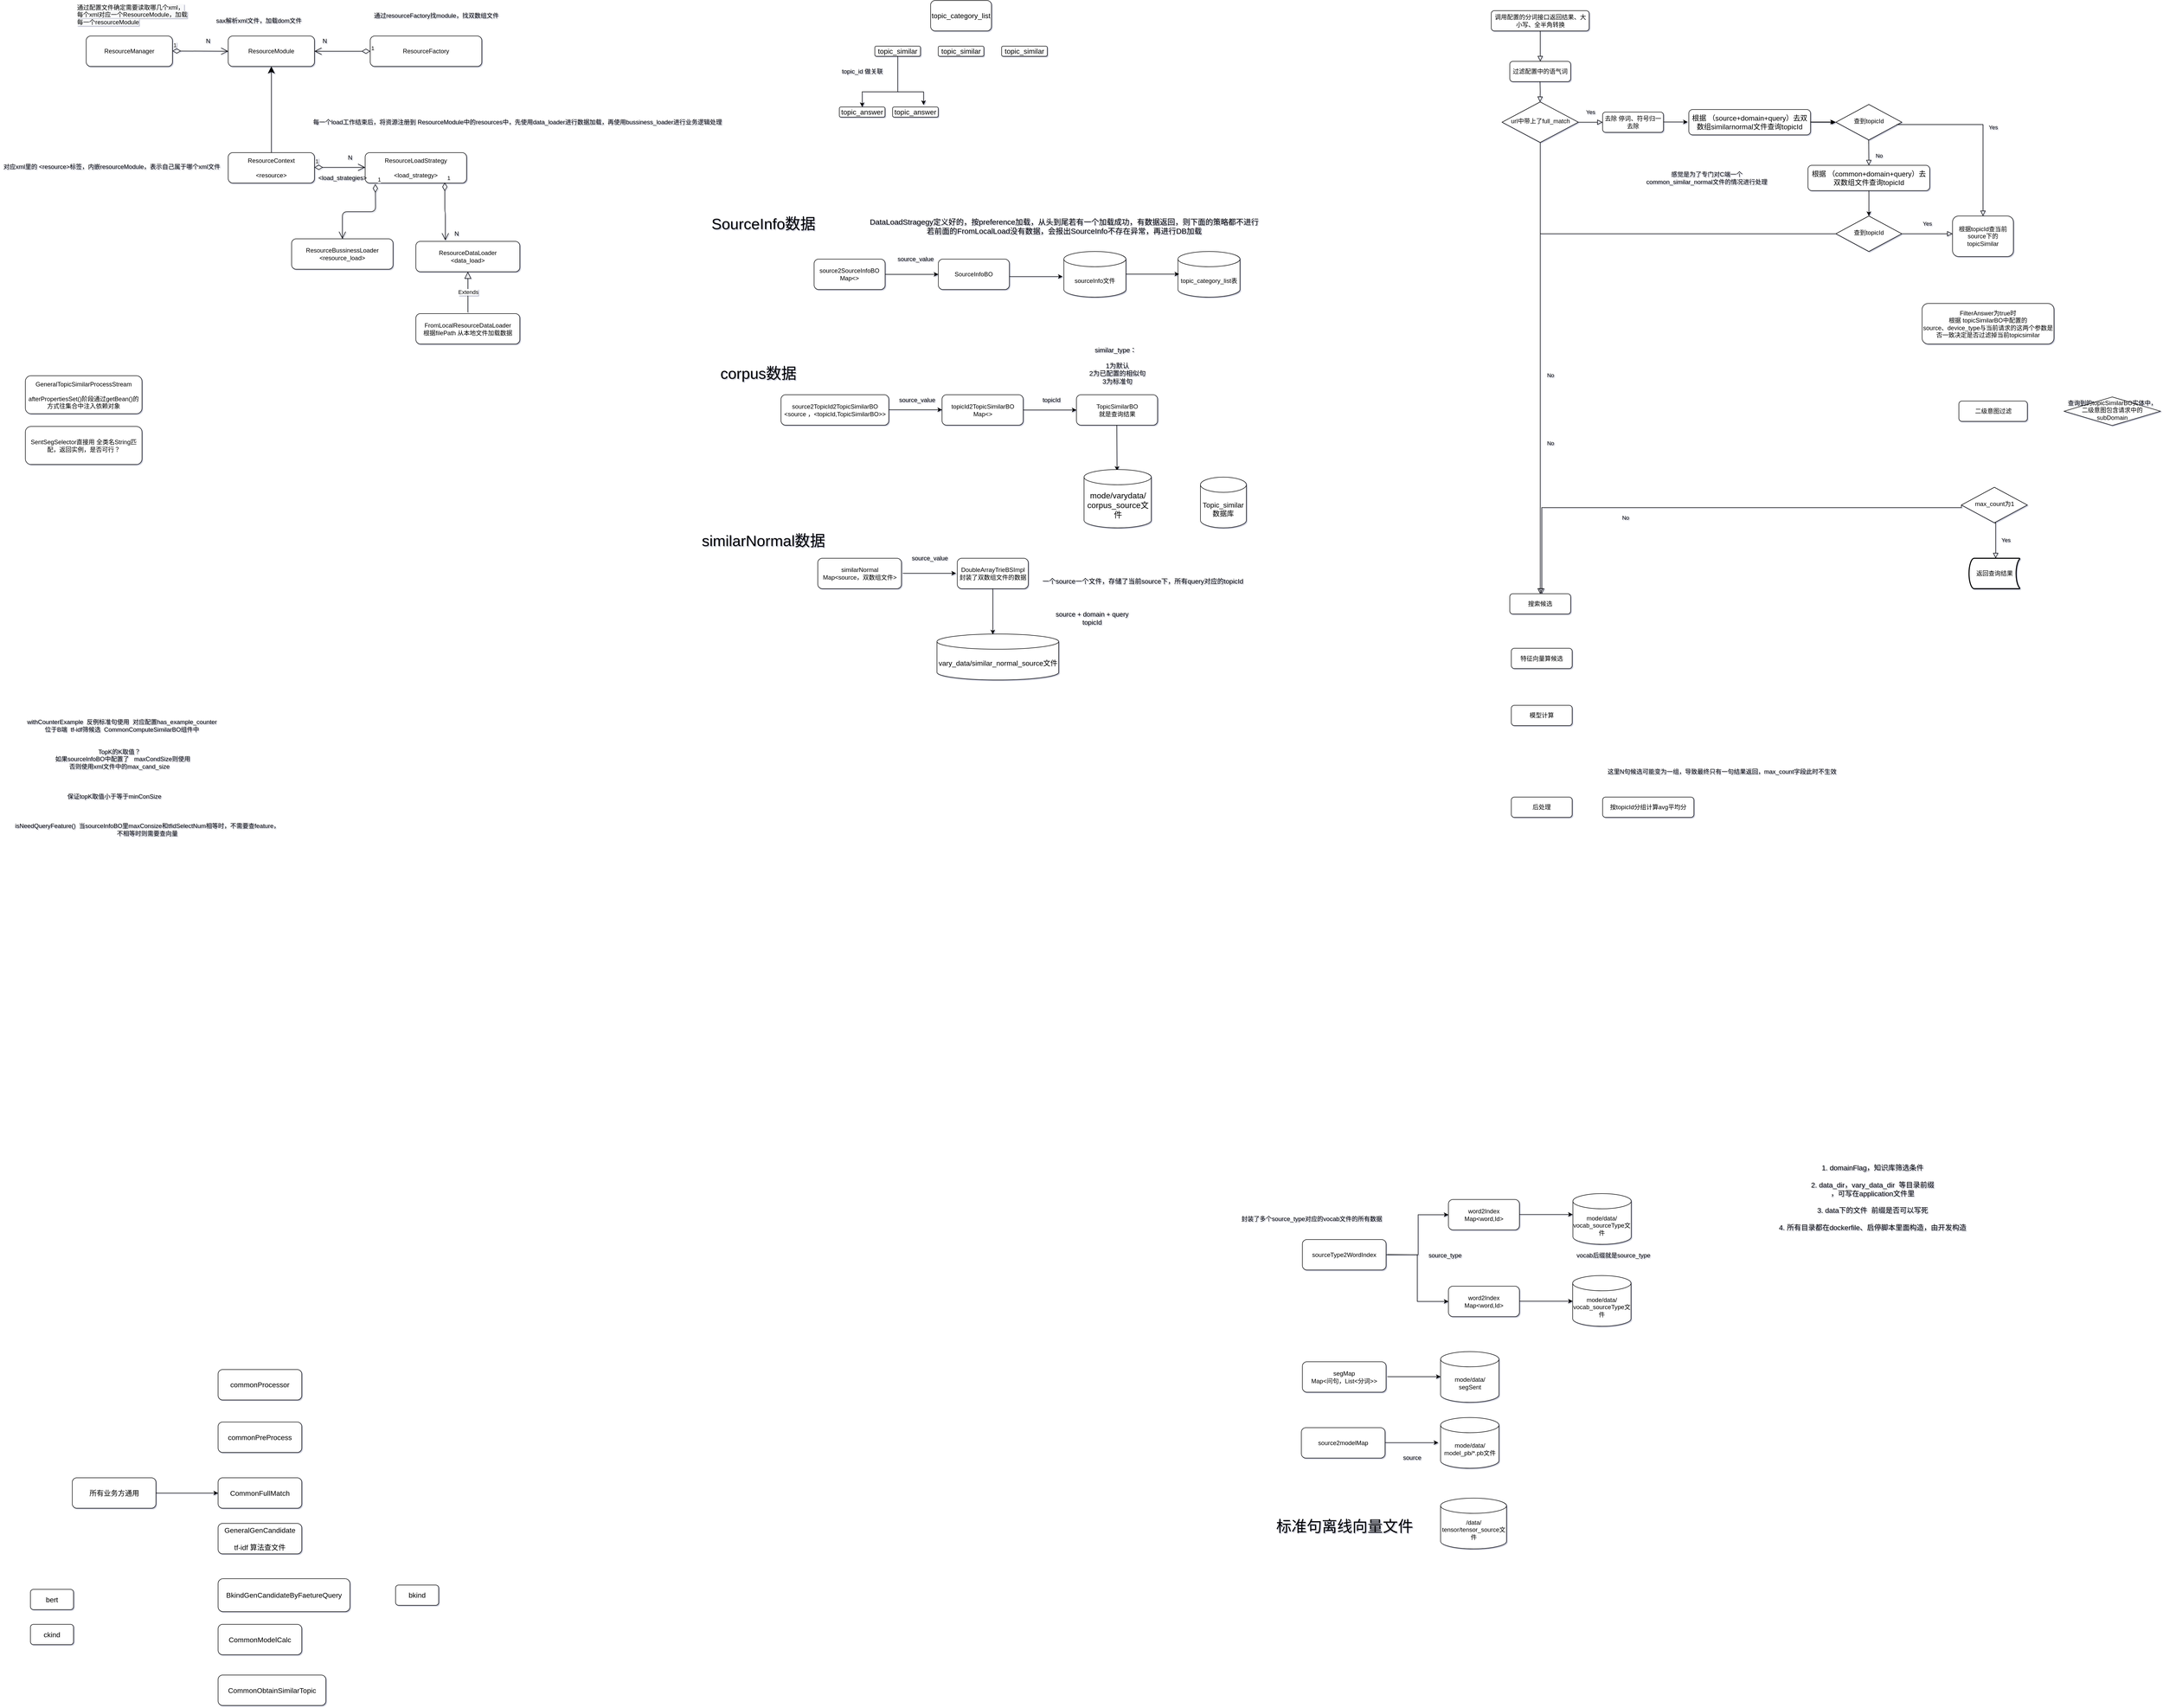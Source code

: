 <mxfile version="14.2.7" type="github">
  <diagram id="C5RBs43oDa-KdzZeNtuy" name="Page-1">
    <mxGraphModel dx="3903" dy="762" grid="0" gridSize="10" guides="1" tooltips="1" connect="1" arrows="1" fold="1" page="1" pageScale="1" pageWidth="827" pageHeight="1169" background="none" math="0" shadow="1">
      <root>
        <mxCell id="WIyWlLk6GJQsqaUBKTNV-0" />
        <mxCell id="WIyWlLk6GJQsqaUBKTNV-1" parent="WIyWlLk6GJQsqaUBKTNV-0" />
        <mxCell id="WIyWlLk6GJQsqaUBKTNV-2" value="" style="rounded=0;html=1;jettySize=auto;orthogonalLoop=1;fontSize=11;endArrow=block;endFill=0;endSize=8;strokeWidth=1;shadow=0;labelBackgroundColor=none;edgeStyle=orthogonalEdgeStyle;entryX=0.5;entryY=0;entryDx=0;entryDy=0;" parent="WIyWlLk6GJQsqaUBKTNV-1" source="WIyWlLk6GJQsqaUBKTNV-3" target="WIyWlLk6GJQsqaUBKTNV-7" edge="1">
          <mxGeometry relative="1" as="geometry">
            <mxPoint x="607" y="140" as="targetPoint" />
          </mxGeometry>
        </mxCell>
        <mxCell id="WIyWlLk6GJQsqaUBKTNV-3" value="调用配置的分词接口返回结果、大小写、全半角转换" style="rounded=1;whiteSpace=wrap;html=1;fontSize=12;glass=0;strokeWidth=1;shadow=0;" parent="WIyWlLk6GJQsqaUBKTNV-1" vertex="1">
          <mxGeometry x="510.5" y="50" width="193" height="40" as="geometry" />
        </mxCell>
        <mxCell id="WIyWlLk6GJQsqaUBKTNV-7" value="过滤配置中的语气词" style="rounded=1;whiteSpace=wrap;html=1;fontSize=12;glass=0;strokeWidth=1;shadow=0;" parent="WIyWlLk6GJQsqaUBKTNV-1" vertex="1">
          <mxGeometry x="547" y="150" width="120" height="40" as="geometry" />
        </mxCell>
        <mxCell id="q-sqHbG66uZP80u_6CLc-1" value="&lt;font style=&quot;font-size: 14px&quot;&gt;topic_category_list&lt;/font&gt;" style="rounded=1;whiteSpace=wrap;html=1;" parent="WIyWlLk6GJQsqaUBKTNV-1" vertex="1">
          <mxGeometry x="-595" y="30" width="120" height="60" as="geometry" />
        </mxCell>
        <mxCell id="q-sqHbG66uZP80u_6CLc-14" style="edgeStyle=orthogonalEdgeStyle;rounded=0;orthogonalLoop=1;jettySize=auto;html=1;exitX=0.5;exitY=1;exitDx=0;exitDy=0;entryX=0.5;entryY=0;entryDx=0;entryDy=0;" parent="WIyWlLk6GJQsqaUBKTNV-1" source="q-sqHbG66uZP80u_6CLc-2" target="q-sqHbG66uZP80u_6CLc-10" edge="1">
          <mxGeometry relative="1" as="geometry">
            <Array as="points">
              <mxPoint x="-660" y="210" />
              <mxPoint x="-730" y="210" />
            </Array>
          </mxGeometry>
        </mxCell>
        <mxCell id="q-sqHbG66uZP80u_6CLc-20" style="edgeStyle=orthogonalEdgeStyle;rounded=0;orthogonalLoop=1;jettySize=auto;html=1;exitX=0.75;exitY=1;exitDx=0;exitDy=0;entryX=0.678;entryY=-0.2;entryDx=0;entryDy=0;entryPerimeter=0;" parent="WIyWlLk6GJQsqaUBKTNV-1" source="q-sqHbG66uZP80u_6CLc-2" target="q-sqHbG66uZP80u_6CLc-19" edge="1">
          <mxGeometry relative="1" as="geometry">
            <Array as="points">
              <mxPoint x="-660" y="140" />
              <mxPoint x="-660" y="210" />
              <mxPoint x="-609" y="210" />
            </Array>
          </mxGeometry>
        </mxCell>
        <mxCell id="q-sqHbG66uZP80u_6CLc-2" value="&lt;font style=&quot;font-size: 14px&quot;&gt;topic_similar&lt;/font&gt;" style="rounded=1;whiteSpace=wrap;html=1;" parent="WIyWlLk6GJQsqaUBKTNV-1" vertex="1">
          <mxGeometry x="-705" y="120" width="90" height="20" as="geometry" />
        </mxCell>
        <mxCell id="q-sqHbG66uZP80u_6CLc-5" value="&lt;font style=&quot;font-size: 14px&quot;&gt;topic_similar&lt;/font&gt;" style="rounded=1;whiteSpace=wrap;html=1;" parent="WIyWlLk6GJQsqaUBKTNV-1" vertex="1">
          <mxGeometry x="-455" y="120" width="90" height="20" as="geometry" />
        </mxCell>
        <mxCell id="q-sqHbG66uZP80u_6CLc-6" value="&lt;font style=&quot;font-size: 14px&quot;&gt;topic_similar&lt;/font&gt;" style="rounded=1;whiteSpace=wrap;html=1;" parent="WIyWlLk6GJQsqaUBKTNV-1" vertex="1">
          <mxGeometry x="-580" y="120" width="90" height="20" as="geometry" />
        </mxCell>
        <mxCell id="q-sqHbG66uZP80u_6CLc-10" value="&lt;font style=&quot;font-size: 14px&quot;&gt;topic_answer&lt;/font&gt;" style="rounded=1;whiteSpace=wrap;html=1;" parent="WIyWlLk6GJQsqaUBKTNV-1" vertex="1">
          <mxGeometry x="-775" y="240" width="90" height="20" as="geometry" />
        </mxCell>
        <mxCell id="q-sqHbG66uZP80u_6CLc-15" value="topic_id 做关联" style="text;html=1;align=center;verticalAlign=middle;resizable=0;points=[];autosize=1;" parent="WIyWlLk6GJQsqaUBKTNV-1" vertex="1">
          <mxGeometry x="-780" y="160" width="100" height="20" as="geometry" />
        </mxCell>
        <mxCell id="q-sqHbG66uZP80u_6CLc-19" value="&lt;font style=&quot;font-size: 14px&quot;&gt;topic_answer&lt;/font&gt;" style="rounded=1;whiteSpace=wrap;html=1;" parent="WIyWlLk6GJQsqaUBKTNV-1" vertex="1">
          <mxGeometry x="-670" y="240" width="90" height="20" as="geometry" />
        </mxCell>
        <mxCell id="q-sqHbG66uZP80u_6CLc-23" value="FromLocalResourceDataLoader&lt;br&gt;根据filePath 从本地文件加载数据" style="rounded=1;whiteSpace=wrap;html=1;" parent="WIyWlLk6GJQsqaUBKTNV-1" vertex="1">
          <mxGeometry x="-1610" y="647.5" width="205" height="60" as="geometry" />
        </mxCell>
        <mxCell id="q-sqHbG66uZP80u_6CLc-24" value="ResourceDataLoader&lt;br&gt;&amp;lt;data_load&amp;gt;" style="rounded=1;whiteSpace=wrap;html=1;" parent="WIyWlLk6GJQsqaUBKTNV-1" vertex="1">
          <mxGeometry x="-1610" y="505" width="205" height="60" as="geometry" />
        </mxCell>
        <mxCell id="q-sqHbG66uZP80u_6CLc-26" value="Extends" style="endArrow=block;endSize=11;endFill=0;html=1;exitX=0.5;exitY=0;exitDx=0;exitDy=0;entryX=0.5;entryY=1;entryDx=0;entryDy=0;" parent="WIyWlLk6GJQsqaUBKTNV-1" target="q-sqHbG66uZP80u_6CLc-24" edge="1">
          <mxGeometry width="160" relative="1" as="geometry">
            <mxPoint x="-1507.5" y="645" as="sourcePoint" />
            <mxPoint x="-1180" y="615" as="targetPoint" />
          </mxGeometry>
        </mxCell>
        <mxCell id="q-sqHbG66uZP80u_6CLc-29" value="ResourceLoadStrategy&lt;br&gt;&lt;br&gt;&amp;lt;load_strategy&amp;gt;" style="rounded=1;whiteSpace=wrap;html=1;" parent="WIyWlLk6GJQsqaUBKTNV-1" vertex="1">
          <mxGeometry x="-1710" y="330" width="200" height="60" as="geometry" />
        </mxCell>
        <mxCell id="q-sqHbG66uZP80u_6CLc-33" value="N" style="text;html=1;align=center;verticalAlign=middle;resizable=0;points=[];autosize=1;" parent="WIyWlLk6GJQsqaUBKTNV-1" vertex="1">
          <mxGeometry x="-1540" y="480" width="20" height="20" as="geometry" />
        </mxCell>
        <mxCell id="q-sqHbG66uZP80u_6CLc-35" value="1" style="endArrow=open;html=1;endSize=12;startArrow=diamondThin;startSize=14;startFill=0;edgeStyle=orthogonalEdgeStyle;align=left;verticalAlign=bottom;exitX=0.785;exitY=0.983;exitDx=0;exitDy=0;entryX=0.283;entryY=-0.033;entryDx=0;entryDy=0;exitPerimeter=0;entryPerimeter=0;" parent="WIyWlLk6GJQsqaUBKTNV-1" source="q-sqHbG66uZP80u_6CLc-29" target="q-sqHbG66uZP80u_6CLc-24" edge="1">
          <mxGeometry x="-1" y="3" relative="1" as="geometry">
            <mxPoint x="-1520" y="430" as="sourcePoint" />
            <mxPoint x="-1430" y="430" as="targetPoint" />
          </mxGeometry>
        </mxCell>
        <mxCell id="q-sqHbG66uZP80u_6CLc-66" style="edgeStyle=orthogonalEdgeStyle;rounded=0;orthogonalLoop=1;jettySize=auto;html=1;exitX=0.5;exitY=0;exitDx=0;exitDy=0;endSize=11;" parent="WIyWlLk6GJQsqaUBKTNV-1" source="q-sqHbG66uZP80u_6CLc-36" target="q-sqHbG66uZP80u_6CLc-42" edge="1">
          <mxGeometry relative="1" as="geometry" />
        </mxCell>
        <mxCell id="q-sqHbG66uZP80u_6CLc-36" value="ResourceContext&lt;br&gt;&lt;br&gt;&amp;lt;resource&amp;gt;" style="rounded=1;whiteSpace=wrap;html=1;" parent="WIyWlLk6GJQsqaUBKTNV-1" vertex="1">
          <mxGeometry x="-1980" y="330" width="170" height="60" as="geometry" />
        </mxCell>
        <mxCell id="q-sqHbG66uZP80u_6CLc-38" value="1" style="endArrow=open;html=1;endSize=12;startArrow=diamondThin;startSize=14;startFill=0;edgeStyle=orthogonalEdgeStyle;align=left;verticalAlign=bottom;" parent="WIyWlLk6GJQsqaUBKTNV-1" edge="1">
          <mxGeometry x="-1" y="3" relative="1" as="geometry">
            <mxPoint x="-1810" y="359" as="sourcePoint" />
            <mxPoint x="-1710" y="359" as="targetPoint" />
          </mxGeometry>
        </mxCell>
        <mxCell id="q-sqHbG66uZP80u_6CLc-39" value="N" style="text;html=1;align=center;verticalAlign=middle;resizable=0;points=[];autosize=1;strokeWidth=3;" parent="WIyWlLk6GJQsqaUBKTNV-1" vertex="1">
          <mxGeometry x="-1750" y="330" width="20" height="20" as="geometry" />
        </mxCell>
        <mxCell id="q-sqHbG66uZP80u_6CLc-41" value="ResourceManager&lt;br&gt;" style="rounded=1;whiteSpace=wrap;html=1;" parent="WIyWlLk6GJQsqaUBKTNV-1" vertex="1">
          <mxGeometry x="-2260" y="100" width="170" height="60" as="geometry" />
        </mxCell>
        <mxCell id="q-sqHbG66uZP80u_6CLc-42" value="ResourceModule" style="rounded=1;whiteSpace=wrap;html=1;" parent="WIyWlLk6GJQsqaUBKTNV-1" vertex="1">
          <mxGeometry x="-1980" y="100" width="170" height="60" as="geometry" />
        </mxCell>
        <mxCell id="q-sqHbG66uZP80u_6CLc-43" value="1" style="endArrow=open;html=1;endSize=12;startArrow=diamondThin;startSize=14;startFill=0;edgeStyle=orthogonalEdgeStyle;align=left;verticalAlign=bottom;entryX=0;entryY=0.5;entryDx=0;entryDy=0;" parent="WIyWlLk6GJQsqaUBKTNV-1" target="q-sqHbG66uZP80u_6CLc-42" edge="1">
          <mxGeometry x="-1" y="3" relative="1" as="geometry">
            <mxPoint x="-2090" y="129.5" as="sourcePoint" />
            <mxPoint x="-2000" y="129.5" as="targetPoint" />
            <Array as="points" />
          </mxGeometry>
        </mxCell>
        <mxCell id="q-sqHbG66uZP80u_6CLc-44" value="N" style="text;html=1;align=center;verticalAlign=middle;resizable=0;points=[];autosize=1;" parent="WIyWlLk6GJQsqaUBKTNV-1" vertex="1">
          <mxGeometry x="-2030" y="100" width="20" height="20" as="geometry" />
        </mxCell>
        <mxCell id="q-sqHbG66uZP80u_6CLc-45" value="&lt;span style=&quot;color: rgb(0, 0, 0); font-family: helvetica; font-size: 12px; font-style: normal; font-weight: 400; letter-spacing: normal; text-align: center; text-indent: 0px; text-transform: none; word-spacing: 0px; background-color: rgb(248, 249, 250); display: inline; float: none;&quot;&gt;通过配置文件确定需要读取哪几个xml，每个xml对应一个ResourceModule，加载每一个resourceModule&lt;/span&gt;" style="text;whiteSpace=wrap;html=1;" parent="WIyWlLk6GJQsqaUBKTNV-1" vertex="1">
          <mxGeometry x="-2280" y="30" width="220" height="60" as="geometry" />
        </mxCell>
        <mxCell id="q-sqHbG66uZP80u_6CLc-46" value="ResourceFactory" style="rounded=1;whiteSpace=wrap;html=1;" parent="WIyWlLk6GJQsqaUBKTNV-1" vertex="1">
          <mxGeometry x="-1700" y="100" width="220" height="60" as="geometry" />
        </mxCell>
        <mxCell id="q-sqHbG66uZP80u_6CLc-47" value="sax解析xml文件，加载dom文件" style="text;html=1;align=center;verticalAlign=middle;resizable=0;points=[];autosize=1;" parent="WIyWlLk6GJQsqaUBKTNV-1" vertex="1">
          <mxGeometry x="-2010" y="60" width="180" height="20" as="geometry" />
        </mxCell>
        <mxCell id="q-sqHbG66uZP80u_6CLc-49" value="对应xml里的 &amp;lt;resource&amp;gt;标签，内嵌resourceModule，表示自己属于哪个xml文件&lt;br&gt;&lt;br&gt;" style="text;html=1;align=center;verticalAlign=middle;resizable=0;points=[];autosize=1;" parent="WIyWlLk6GJQsqaUBKTNV-1" vertex="1">
          <mxGeometry x="-2430" y="350" width="440" height="30" as="geometry" />
        </mxCell>
        <mxCell id="q-sqHbG66uZP80u_6CLc-53" value="&amp;lt;load_strategies&amp;gt;" style="text;html=1;align=center;verticalAlign=middle;resizable=0;points=[];autosize=1;" parent="WIyWlLk6GJQsqaUBKTNV-1" vertex="1">
          <mxGeometry x="-1810" y="370" width="110" height="20" as="geometry" />
        </mxCell>
        <mxCell id="q-sqHbG66uZP80u_6CLc-54" value="ResourceBussinessLoader&lt;br&gt;&amp;lt;resource_load&amp;gt;" style="rounded=1;whiteSpace=wrap;html=1;" parent="WIyWlLk6GJQsqaUBKTNV-1" vertex="1">
          <mxGeometry x="-1855" y="500" width="200" height="60" as="geometry" />
        </mxCell>
        <mxCell id="q-sqHbG66uZP80u_6CLc-62" value="1" style="endArrow=open;html=1;endSize=12;startArrow=diamondThin;startSize=14;startFill=0;edgeStyle=orthogonalEdgeStyle;align=left;verticalAlign=bottom;entryX=0.5;entryY=0;entryDx=0;entryDy=0;" parent="WIyWlLk6GJQsqaUBKTNV-1" target="q-sqHbG66uZP80u_6CLc-54" edge="1">
          <mxGeometry x="-1" y="3" relative="1" as="geometry">
            <mxPoint x="-1690" y="392" as="sourcePoint" />
            <mxPoint x="-1490" y="420" as="targetPoint" />
          </mxGeometry>
        </mxCell>
        <mxCell id="q-sqHbG66uZP80u_6CLc-68" value="每一个load工作结束后，将资源注册到 ResourceModule中的resources中，先使用data_loader进行数据加载，再使用bussiness_loader进行业务逻辑处理" style="text;html=1;align=center;verticalAlign=middle;resizable=0;points=[];autosize=1;" parent="WIyWlLk6GJQsqaUBKTNV-1" vertex="1">
          <mxGeometry x="-1820" y="260" width="820" height="20" as="geometry" />
        </mxCell>
        <mxCell id="adLWg2bADuE_E9cOtpdO-1" value="GeneralTopicSimilarProcessStream&lt;br&gt;&lt;br&gt;afterPropertiesSet()阶段通过getBean()的方式往集合中注入依赖对象" style="rounded=1;whiteSpace=wrap;html=1;" parent="WIyWlLk6GJQsqaUBKTNV-1" vertex="1">
          <mxGeometry x="-2380" y="770" width="230" height="75" as="geometry" />
        </mxCell>
        <mxCell id="adLWg2bADuE_E9cOtpdO-2" value="SentSegSelector直接用 全类名String匹配，返回实例，是否可行？" style="rounded=1;whiteSpace=wrap;html=1;" parent="WIyWlLk6GJQsqaUBKTNV-1" vertex="1">
          <mxGeometry x="-2380" y="870" width="230" height="75" as="geometry" />
        </mxCell>
        <mxCell id="adLWg2bADuE_E9cOtpdO-3" value="1" style="endArrow=open;html=1;endSize=12;startArrow=diamondThin;startSize=14;startFill=0;edgeStyle=orthogonalEdgeStyle;align=left;verticalAlign=bottom;entryX=1;entryY=0.5;entryDx=0;entryDy=0;" parent="WIyWlLk6GJQsqaUBKTNV-1" target="q-sqHbG66uZP80u_6CLc-42" edge="1">
          <mxGeometry x="-1" y="3" relative="1" as="geometry">
            <mxPoint x="-1700" y="130" as="sourcePoint" />
            <mxPoint x="-1770" y="140" as="targetPoint" />
            <Array as="points">
              <mxPoint x="-1750" y="130" />
              <mxPoint x="-1750" y="130" />
            </Array>
          </mxGeometry>
        </mxCell>
        <mxCell id="adLWg2bADuE_E9cOtpdO-4" value="N" style="text;html=1;align=center;verticalAlign=middle;resizable=0;points=[];autosize=1;" parent="WIyWlLk6GJQsqaUBKTNV-1" vertex="1">
          <mxGeometry x="-1800" y="100" width="20" height="20" as="geometry" />
        </mxCell>
        <mxCell id="adLWg2bADuE_E9cOtpdO-5" value="通过resourceFactory找module，找双数组文件" style="text;html=1;align=center;verticalAlign=middle;resizable=0;points=[];autosize=1;" parent="WIyWlLk6GJQsqaUBKTNV-1" vertex="1">
          <mxGeometry x="-1700" y="50" width="260" height="20" as="geometry" />
        </mxCell>
        <mxCell id="adLWg2bADuE_E9cOtpdO-8" value="" style="rounded=0;html=1;jettySize=auto;orthogonalLoop=1;fontSize=11;endArrow=block;endFill=0;endSize=8;strokeWidth=1;shadow=0;labelBackgroundColor=none;edgeStyle=orthogonalEdgeStyle;" parent="WIyWlLk6GJQsqaUBKTNV-1" edge="1">
          <mxGeometry y="20" relative="1" as="geometry">
            <mxPoint as="offset" />
            <mxPoint x="606.5" y="190" as="sourcePoint" />
            <mxPoint x="606.5" y="230" as="targetPoint" />
          </mxGeometry>
        </mxCell>
        <mxCell id="adLWg2bADuE_E9cOtpdO-10" value="url中带上了full_match" style="rhombus;whiteSpace=wrap;html=1;shadow=0;fontFamily=Helvetica;fontSize=12;align=center;strokeWidth=1;spacing=6;spacingTop=-4;" parent="WIyWlLk6GJQsqaUBKTNV-1" vertex="1">
          <mxGeometry x="531.75" y="230" width="150.5" height="80" as="geometry" />
        </mxCell>
        <mxCell id="adLWg2bADuE_E9cOtpdO-11" value="No" style="rounded=0;html=1;jettySize=auto;orthogonalLoop=1;fontSize=11;endArrow=block;endFill=0;endSize=8;strokeWidth=1;shadow=0;labelBackgroundColor=none;edgeStyle=orthogonalEdgeStyle;entryX=0.5;entryY=0;entryDx=0;entryDy=0;exitX=0.5;exitY=1;exitDx=0;exitDy=0;" parent="WIyWlLk6GJQsqaUBKTNV-1" source="adLWg2bADuE_E9cOtpdO-10" target="adLWg2bADuE_E9cOtpdO-66" edge="1">
          <mxGeometry x="0.333" y="20" relative="1" as="geometry">
            <mxPoint as="offset" />
            <mxPoint x="606.5" y="317.5" as="sourcePoint" />
            <mxPoint x="607" y="360" as="targetPoint" />
            <Array as="points" />
          </mxGeometry>
        </mxCell>
        <mxCell id="adLWg2bADuE_E9cOtpdO-12" value="source2SourceInfoBO&lt;br&gt;Map&amp;lt;&amp;gt;" style="rounded=1;whiteSpace=wrap;html=1;fontSize=12;glass=0;strokeWidth=1;shadow=0;" parent="WIyWlLk6GJQsqaUBKTNV-1" vertex="1">
          <mxGeometry x="-824.78" y="540" width="140" height="60" as="geometry" />
        </mxCell>
        <mxCell id="adLWg2bADuE_E9cOtpdO-13" value="SourceInfoBO" style="rounded=1;whiteSpace=wrap;html=1;fontSize=12;glass=0;strokeWidth=1;shadow=0;" parent="WIyWlLk6GJQsqaUBKTNV-1" vertex="1">
          <mxGeometry x="-579.78" y="540" width="140" height="60" as="geometry" />
        </mxCell>
        <mxCell id="adLWg2bADuE_E9cOtpdO-14" style="edgeStyle=orthogonalEdgeStyle;rounded=0;orthogonalLoop=1;jettySize=auto;html=1;exitX=1;exitY=0.5;exitDx=0;exitDy=0;entryX=0;entryY=0.5;entryDx=0;entryDy=0;" parent="WIyWlLk6GJQsqaUBKTNV-1" source="adLWg2bADuE_E9cOtpdO-12" target="adLWg2bADuE_E9cOtpdO-13" edge="1">
          <mxGeometry relative="1" as="geometry">
            <Array as="points" />
            <mxPoint x="-609.78" y="540" as="sourcePoint" />
            <mxPoint x="-609.78" y="580" as="targetPoint" />
          </mxGeometry>
        </mxCell>
        <mxCell id="adLWg2bADuE_E9cOtpdO-15" value="source_value" style="text;html=1;align=center;verticalAlign=middle;resizable=0;points=[];autosize=1;" parent="WIyWlLk6GJQsqaUBKTNV-1" vertex="1">
          <mxGeometry x="-669.78" y="530" width="90" height="20" as="geometry" />
        </mxCell>
        <mxCell id="adLWg2bADuE_E9cOtpdO-38" value="" style="edgeStyle=orthogonalEdgeStyle;rounded=0;orthogonalLoop=1;jettySize=auto;html=1;" parent="WIyWlLk6GJQsqaUBKTNV-1" source="adLWg2bADuE_E9cOtpdO-17" target="adLWg2bADuE_E9cOtpdO-34" edge="1">
          <mxGeometry relative="1" as="geometry" />
        </mxCell>
        <mxCell id="adLWg2bADuE_E9cOtpdO-17" value="&lt;font style=&quot;font-size: 14px&quot;&gt;根据 （source+domain+query）去双数组similarnormal文件查询topicId&lt;/font&gt;" style="rounded=1;whiteSpace=wrap;html=1;fontSize=12;glass=0;strokeWidth=1;shadow=0;" parent="WIyWlLk6GJQsqaUBKTNV-1" vertex="1">
          <mxGeometry x="900" y="245" width="240" height="50" as="geometry" />
        </mxCell>
        <mxCell id="adLWg2bADuE_E9cOtpdO-18" value="similarNormal&lt;br&gt;Map&amp;lt;source，双数组文件&amp;gt;" style="rounded=1;whiteSpace=wrap;html=1;fontSize=12;glass=0;strokeWidth=1;shadow=0;" parent="WIyWlLk6GJQsqaUBKTNV-1" vertex="1">
          <mxGeometry x="-817.5" y="1130" width="165" height="60" as="geometry" />
        </mxCell>
        <mxCell id="adLWg2bADuE_E9cOtpdO-19" style="edgeStyle=orthogonalEdgeStyle;rounded=0;orthogonalLoop=1;jettySize=auto;html=1;exitX=1;exitY=0.5;exitDx=0;exitDy=0;entryX=0;entryY=0.5;entryDx=0;entryDy=0;" parent="WIyWlLk6GJQsqaUBKTNV-1" edge="1">
          <mxGeometry relative="1" as="geometry">
            <Array as="points" />
            <mxPoint x="-650" y="1159.5" as="sourcePoint" />
            <mxPoint x="-545" y="1159.5" as="targetPoint" />
          </mxGeometry>
        </mxCell>
        <mxCell id="adLWg2bADuE_E9cOtpdO-20" value="DoubleArrayTrieBSImpl&lt;br&gt;封装了双数组文件的数据" style="rounded=1;whiteSpace=wrap;html=1;fontSize=12;glass=0;strokeWidth=1;shadow=0;" parent="WIyWlLk6GJQsqaUBKTNV-1" vertex="1">
          <mxGeometry x="-542.5" y="1130" width="140" height="60" as="geometry" />
        </mxCell>
        <mxCell id="adLWg2bADuE_E9cOtpdO-21" value="source_value" style="text;html=1;align=center;verticalAlign=middle;resizable=0;points=[];autosize=1;" parent="WIyWlLk6GJQsqaUBKTNV-1" vertex="1">
          <mxGeometry x="-642.5" y="1120" width="90" height="20" as="geometry" />
        </mxCell>
        <mxCell id="adLWg2bADuE_E9cOtpdO-22" value="去除 停词、符号归一去除" style="rounded=1;whiteSpace=wrap;html=1;fontSize=12;glass=0;strokeWidth=1;shadow=0;" parent="WIyWlLk6GJQsqaUBKTNV-1" vertex="1">
          <mxGeometry x="730" y="250" width="120" height="40" as="geometry" />
        </mxCell>
        <mxCell id="adLWg2bADuE_E9cOtpdO-24" value="" style="edgeStyle=orthogonalEdgeStyle;rounded=0;orthogonalLoop=1;jettySize=auto;html=1;" parent="WIyWlLk6GJQsqaUBKTNV-1" edge="1">
          <mxGeometry relative="1" as="geometry">
            <mxPoint x="850" y="269.5" as="sourcePoint" />
            <mxPoint x="897.75" y="269.5" as="targetPoint" />
          </mxGeometry>
        </mxCell>
        <mxCell id="adLWg2bADuE_E9cOtpdO-27" style="edgeStyle=orthogonalEdgeStyle;rounded=0;orthogonalLoop=1;jettySize=auto;html=1;exitX=0.5;exitY=1;exitDx=0;exitDy=0;entryX=0.5;entryY=0;entryDx=0;entryDy=0;" parent="WIyWlLk6GJQsqaUBKTNV-1" source="adLWg2bADuE_E9cOtpdO-20" edge="1">
          <mxGeometry relative="1" as="geometry">
            <Array as="points" />
            <mxPoint x="-507.5" y="1240" as="sourcePoint" />
            <mxPoint x="-472.5" y="1280" as="targetPoint" />
          </mxGeometry>
        </mxCell>
        <mxCell id="adLWg2bADuE_E9cOtpdO-28" value="&lt;font style=&quot;font-size: 14px&quot;&gt;vary_data/similar_normal_source文件&lt;/font&gt;" style="shape=cylinder3;whiteSpace=wrap;html=1;boundedLbl=1;backgroundOutline=1;size=15;" parent="WIyWlLk6GJQsqaUBKTNV-1" vertex="1">
          <mxGeometry x="-582.5" y="1279.38" width="240" height="90.62" as="geometry" />
        </mxCell>
        <mxCell id="adLWg2bADuE_E9cOtpdO-31" value="&lt;font style=&quot;font-size: 13px&quot;&gt;source + domain + query&lt;br&gt;topicId&lt;/font&gt;" style="text;html=1;align=center;verticalAlign=middle;resizable=0;points=[];autosize=1;" parent="WIyWlLk6GJQsqaUBKTNV-1" vertex="1">
          <mxGeometry x="-357.5" y="1232.5" width="160" height="30" as="geometry" />
        </mxCell>
        <mxCell id="adLWg2bADuE_E9cOtpdO-32" value="&lt;font style=&quot;font-size: 13px&quot;&gt;一个source一个文件，存储了当前source下，所有query对应的topicId&lt;/font&gt;" style="text;html=1;align=center;verticalAlign=middle;resizable=0;points=[];autosize=1;" parent="WIyWlLk6GJQsqaUBKTNV-1" vertex="1">
          <mxGeometry x="-382.5" y="1165" width="410" height="20" as="geometry" />
        </mxCell>
        <mxCell id="adLWg2bADuE_E9cOtpdO-34" value="查到topicId" style="rhombus;whiteSpace=wrap;html=1;shadow=0;fontFamily=Helvetica;fontSize=12;align=center;strokeWidth=1;spacing=6;spacingTop=-4;" parent="WIyWlLk6GJQsqaUBKTNV-1" vertex="1">
          <mxGeometry x="1190" y="235" width="130" height="70" as="geometry" />
        </mxCell>
        <mxCell id="adLWg2bADuE_E9cOtpdO-35" value="" style="edgeStyle=orthogonalEdgeStyle;rounded=0;orthogonalLoop=1;jettySize=auto;html=1;" parent="WIyWlLk6GJQsqaUBKTNV-1" edge="1">
          <mxGeometry relative="1" as="geometry">
            <mxPoint x="1140" y="269.5" as="sourcePoint" />
            <mxPoint x="1187.75" y="269.5" as="targetPoint" />
          </mxGeometry>
        </mxCell>
        <mxCell id="adLWg2bADuE_E9cOtpdO-36" value="&lt;font style=&quot;font-size: 14px&quot;&gt;根据 （common+domain+query）去双数组文件查询topicId&lt;/font&gt;" style="rounded=1;whiteSpace=wrap;html=1;fontSize=12;glass=0;strokeWidth=1;shadow=0;" parent="WIyWlLk6GJQsqaUBKTNV-1" vertex="1">
          <mxGeometry x="1135" y="355" width="240" height="50" as="geometry" />
        </mxCell>
        <mxCell id="adLWg2bADuE_E9cOtpdO-42" value="感觉是为了专门对C端一个&lt;br&gt;common_similar_normal文件的情况进行处理" style="text;html=1;align=center;verticalAlign=middle;resizable=0;points=[];autosize=1;" parent="WIyWlLk6GJQsqaUBKTNV-1" vertex="1">
          <mxGeometry x="810" y="365" width="250" height="30" as="geometry" />
        </mxCell>
        <mxCell id="adLWg2bADuE_E9cOtpdO-43" value="topicId2TopicSimilarBO&lt;br&gt;Map&amp;lt;&amp;gt;" style="rounded=1;whiteSpace=wrap;html=1;fontSize=12;glass=0;strokeWidth=1;shadow=0;" parent="WIyWlLk6GJQsqaUBKTNV-1" vertex="1">
          <mxGeometry x="-572.5" y="807.5" width="160" height="60" as="geometry" />
        </mxCell>
        <mxCell id="adLWg2bADuE_E9cOtpdO-44" value="TopicSimilarBO&lt;br&gt;就是查询结果&lt;br&gt;" style="rounded=1;whiteSpace=wrap;html=1;fontSize=12;glass=0;strokeWidth=1;shadow=0;" parent="WIyWlLk6GJQsqaUBKTNV-1" vertex="1">
          <mxGeometry x="-307.5" y="807.5" width="160" height="60" as="geometry" />
        </mxCell>
        <mxCell id="adLWg2bADuE_E9cOtpdO-45" style="edgeStyle=orthogonalEdgeStyle;rounded=0;orthogonalLoop=1;jettySize=auto;html=1;exitX=1;exitY=0.5;exitDx=0;exitDy=0;entryX=0;entryY=0.5;entryDx=0;entryDy=0;" parent="WIyWlLk6GJQsqaUBKTNV-1" edge="1">
          <mxGeometry relative="1" as="geometry">
            <Array as="points" />
            <mxPoint x="-412.5" y="837.5" as="sourcePoint" />
            <mxPoint x="-307.5" y="837.5" as="targetPoint" />
          </mxGeometry>
        </mxCell>
        <mxCell id="adLWg2bADuE_E9cOtpdO-46" value="topicId" style="text;html=1;align=center;verticalAlign=middle;resizable=0;points=[];autosize=1;" parent="WIyWlLk6GJQsqaUBKTNV-1" vertex="1">
          <mxGeometry x="-382.5" y="807.5" width="50" height="20" as="geometry" />
        </mxCell>
        <mxCell id="adLWg2bADuE_E9cOtpdO-47" value="source2TopicId2TopicSimilarBO&lt;br&gt;&amp;lt;source ，&amp;lt;topicId,TopicSimilarBO&amp;gt;&amp;gt;" style="rounded=1;whiteSpace=wrap;html=1;fontSize=12;glass=0;strokeWidth=1;shadow=0;" parent="WIyWlLk6GJQsqaUBKTNV-1" vertex="1">
          <mxGeometry x="-890" y="807.5" width="212.5" height="60" as="geometry" />
        </mxCell>
        <mxCell id="adLWg2bADuE_E9cOtpdO-48" style="edgeStyle=orthogonalEdgeStyle;rounded=0;orthogonalLoop=1;jettySize=auto;html=1;exitX=1;exitY=0.5;exitDx=0;exitDy=0;entryX=0;entryY=0.5;entryDx=0;entryDy=0;" parent="WIyWlLk6GJQsqaUBKTNV-1" edge="1">
          <mxGeometry relative="1" as="geometry">
            <Array as="points" />
            <mxPoint x="-677.5" y="837" as="sourcePoint" />
            <mxPoint x="-572.5" y="837" as="targetPoint" />
          </mxGeometry>
        </mxCell>
        <mxCell id="adLWg2bADuE_E9cOtpdO-49" value="source_value" style="text;html=1;align=center;verticalAlign=middle;resizable=0;points=[];autosize=1;" parent="WIyWlLk6GJQsqaUBKTNV-1" vertex="1">
          <mxGeometry x="-667.5" y="807.5" width="90" height="20" as="geometry" />
        </mxCell>
        <mxCell id="adLWg2bADuE_E9cOtpdO-50" value="&lt;font style=&quot;font-size: 13px&quot;&gt;&lt;span&gt;similar_type：&amp;nbsp;&amp;nbsp;&lt;/span&gt;&lt;br&gt;&lt;span&gt;&lt;br&gt;1为默认&lt;br&gt;2为已配置的相似句&lt;br&gt;3为标准句&lt;/span&gt;&lt;/font&gt;" style="text;html=1;align=center;verticalAlign=middle;resizable=0;points=[];autosize=1;" parent="WIyWlLk6GJQsqaUBKTNV-1" vertex="1">
          <mxGeometry x="-292.5" y="710" width="130" height="80" as="geometry" />
        </mxCell>
        <mxCell id="adLWg2bADuE_E9cOtpdO-51" value="&lt;font style=&quot;font-size: 14px&quot;&gt;Topic_similar&lt;br&gt;数据库&lt;/font&gt;" style="shape=cylinder3;whiteSpace=wrap;html=1;boundedLbl=1;backgroundOutline=1;size=15;" parent="WIyWlLk6GJQsqaUBKTNV-1" vertex="1">
          <mxGeometry x="-62.94" y="970" width="90.44" height="100" as="geometry" />
        </mxCell>
        <mxCell id="adLWg2bADuE_E9cOtpdO-59" value="Yes" style="rounded=0;html=1;jettySize=auto;orthogonalLoop=1;fontSize=11;endArrow=block;endFill=0;endSize=8;strokeWidth=1;shadow=0;labelBackgroundColor=none;edgeStyle=orthogonalEdgeStyle;exitX=1;exitY=0.5;exitDx=0;exitDy=0;entryX=0;entryY=0.5;entryDx=0;entryDy=0;" parent="WIyWlLk6GJQsqaUBKTNV-1" source="adLWg2bADuE_E9cOtpdO-10" target="adLWg2bADuE_E9cOtpdO-22" edge="1">
          <mxGeometry y="20" relative="1" as="geometry">
            <mxPoint as="offset" />
            <mxPoint x="690" y="270" as="sourcePoint" />
            <mxPoint x="703.5" y="320.04" as="targetPoint" />
            <Array as="points">
              <mxPoint x="720" y="270" />
              <mxPoint x="720" y="270" />
            </Array>
          </mxGeometry>
        </mxCell>
        <mxCell id="adLWg2bADuE_E9cOtpdO-61" value="Yes" style="rounded=0;html=1;jettySize=auto;orthogonalLoop=1;fontSize=11;endArrow=block;endFill=0;endSize=8;strokeWidth=1;shadow=0;labelBackgroundColor=none;edgeStyle=orthogonalEdgeStyle;exitX=1;exitY=0.5;exitDx=0;exitDy=0;" parent="WIyWlLk6GJQsqaUBKTNV-1" edge="1">
          <mxGeometry y="20" relative="1" as="geometry">
            <mxPoint as="offset" />
            <mxPoint x="1310" y="274.5" as="sourcePoint" />
            <mxPoint x="1480" y="455" as="targetPoint" />
            <Array as="points">
              <mxPoint x="1480" y="275" />
            </Array>
          </mxGeometry>
        </mxCell>
        <mxCell id="adLWg2bADuE_E9cOtpdO-63" value="No" style="rounded=0;html=1;jettySize=auto;orthogonalLoop=1;fontSize=11;endArrow=block;endFill=0;endSize=8;strokeWidth=1;shadow=0;labelBackgroundColor=none;edgeStyle=orthogonalEdgeStyle;" parent="WIyWlLk6GJQsqaUBKTNV-1" edge="1">
          <mxGeometry x="0.333" y="20" relative="1" as="geometry">
            <mxPoint as="offset" />
            <mxPoint x="1254.5" y="312.5" as="sourcePoint" />
            <mxPoint x="1255" y="355" as="targetPoint" />
            <Array as="points">
              <mxPoint x="1254.5" y="305" />
            </Array>
          </mxGeometry>
        </mxCell>
        <mxCell id="adLWg2bADuE_E9cOtpdO-64" value="查到topicId" style="rhombus;whiteSpace=wrap;html=1;shadow=0;fontFamily=Helvetica;fontSize=12;align=center;strokeWidth=1;spacing=6;spacingTop=-4;" parent="WIyWlLk6GJQsqaUBKTNV-1" vertex="1">
          <mxGeometry x="1190" y="455" width="130" height="70" as="geometry" />
        </mxCell>
        <mxCell id="adLWg2bADuE_E9cOtpdO-66" value="搜索候选" style="rounded=1;whiteSpace=wrap;html=1;fontSize=12;glass=0;strokeWidth=1;shadow=0;" parent="WIyWlLk6GJQsqaUBKTNV-1" vertex="1">
          <mxGeometry x="547" y="1200" width="120" height="40" as="geometry" />
        </mxCell>
        <mxCell id="adLWg2bADuE_E9cOtpdO-67" value="" style="edgeStyle=orthogonalEdgeStyle;rounded=0;orthogonalLoop=1;jettySize=auto;html=1;exitX=0.5;exitY=1;exitDx=0;exitDy=0;entryX=0.5;entryY=0;entryDx=0;entryDy=0;" parent="WIyWlLk6GJQsqaUBKTNV-1" source="adLWg2bADuE_E9cOtpdO-36" target="adLWg2bADuE_E9cOtpdO-64" edge="1">
          <mxGeometry relative="1" as="geometry">
            <mxPoint x="1310" y="430" as="sourcePoint" />
            <mxPoint x="1357.75" y="430" as="targetPoint" />
          </mxGeometry>
        </mxCell>
        <mxCell id="adLWg2bADuE_E9cOtpdO-68" value="Yes" style="rounded=0;html=1;jettySize=auto;orthogonalLoop=1;fontSize=11;endArrow=block;endFill=0;endSize=8;strokeWidth=1;shadow=0;labelBackgroundColor=none;edgeStyle=orthogonalEdgeStyle;exitX=1;exitY=0.5;exitDx=0;exitDy=0;" parent="WIyWlLk6GJQsqaUBKTNV-1" source="adLWg2bADuE_E9cOtpdO-64" edge="1">
          <mxGeometry y="20" relative="1" as="geometry">
            <mxPoint as="offset" />
            <mxPoint x="1320" y="500" as="sourcePoint" />
            <mxPoint x="1420" y="490" as="targetPoint" />
            <Array as="points">
              <mxPoint x="1370" y="490" />
              <mxPoint x="1370" y="490" />
            </Array>
          </mxGeometry>
        </mxCell>
        <mxCell id="adLWg2bADuE_E9cOtpdO-69" value="No" style="rounded=0;html=1;jettySize=auto;orthogonalLoop=1;fontSize=11;endArrow=block;endFill=0;endSize=8;strokeWidth=1;shadow=0;labelBackgroundColor=none;edgeStyle=orthogonalEdgeStyle;exitX=0;exitY=0.5;exitDx=0;exitDy=0;entryX=0.5;entryY=0;entryDx=0;entryDy=0;" parent="WIyWlLk6GJQsqaUBKTNV-1" source="adLWg2bADuE_E9cOtpdO-64" target="adLWg2bADuE_E9cOtpdO-66" edge="1">
          <mxGeometry x="0.333" y="20" relative="1" as="geometry">
            <mxPoint as="offset" />
            <mxPoint x="1140" y="525" as="sourcePoint" />
            <mxPoint x="607" y="1220" as="targetPoint" />
            <Array as="points">
              <mxPoint x="607" y="490" />
            </Array>
          </mxGeometry>
        </mxCell>
        <mxCell id="adLWg2bADuE_E9cOtpdO-70" value="根据topicId查当前source下的topicSimilar" style="rounded=1;whiteSpace=wrap;html=1;fontSize=12;glass=0;strokeWidth=1;shadow=0;" parent="WIyWlLk6GJQsqaUBKTNV-1" vertex="1">
          <mxGeometry x="1420" y="455" width="120" height="80" as="geometry" />
        </mxCell>
        <mxCell id="adLWg2bADuE_E9cOtpdO-72" value="FilterAnswer为true时&lt;br&gt;根据 topicSimilarBO中配置的&lt;br&gt;source、device_type与当前请求的这两个参数是否一致决定是否过滤掉当前topicsimilar" style="rounded=1;whiteSpace=wrap;html=1;fontSize=12;glass=0;strokeWidth=1;shadow=0;" parent="WIyWlLk6GJQsqaUBKTNV-1" vertex="1">
          <mxGeometry x="1360" y="627.5" width="260" height="80" as="geometry" />
        </mxCell>
        <mxCell id="adLWg2bADuE_E9cOtpdO-75" value="max_count为1" style="rhombus;whiteSpace=wrap;html=1;shadow=0;fontFamily=Helvetica;fontSize=12;align=center;strokeWidth=1;spacing=6;spacingTop=-4;" parent="WIyWlLk6GJQsqaUBKTNV-1" vertex="1">
          <mxGeometry x="1437.5" y="990" width="130" height="70" as="geometry" />
        </mxCell>
        <mxCell id="adLWg2bADuE_E9cOtpdO-76" value="Yes" style="rounded=0;html=1;jettySize=auto;orthogonalLoop=1;fontSize=11;endArrow=block;endFill=0;endSize=8;strokeWidth=1;shadow=0;labelBackgroundColor=none;edgeStyle=orthogonalEdgeStyle;exitX=0.5;exitY=1;exitDx=0;exitDy=0;" parent="WIyWlLk6GJQsqaUBKTNV-1" source="adLWg2bADuE_E9cOtpdO-75" edge="1">
          <mxGeometry y="20" relative="1" as="geometry">
            <mxPoint as="offset" />
            <mxPoint x="1470" y="1147" as="sourcePoint" />
            <mxPoint x="1505" y="1130" as="targetPoint" />
            <Array as="points">
              <mxPoint x="1505" y="1100" />
              <mxPoint x="1505" y="1100" />
            </Array>
          </mxGeometry>
        </mxCell>
        <mxCell id="adLWg2bADuE_E9cOtpdO-77" value="返回查询结果" style="strokeWidth=2;html=1;shape=mxgraph.flowchart.stored_data;whiteSpace=wrap;" parent="WIyWlLk6GJQsqaUBKTNV-1" vertex="1">
          <mxGeometry x="1452.5" y="1130" width="100" height="60" as="geometry" />
        </mxCell>
        <mxCell id="adLWg2bADuE_E9cOtpdO-78" value="查询到的topicSimilarBO实体中，二级意图包含请求中的subDomain" style="rhombus;whiteSpace=wrap;html=1;shadow=0;fontFamily=Helvetica;fontSize=12;align=center;strokeWidth=1;spacing=6;spacingTop=-4;" parent="WIyWlLk6GJQsqaUBKTNV-1" vertex="1">
          <mxGeometry x="1640" y="811.88" width="190" height="56.25" as="geometry" />
        </mxCell>
        <mxCell id="adLWg2bADuE_E9cOtpdO-80" value="No" style="rounded=0;html=1;jettySize=auto;orthogonalLoop=1;fontSize=11;endArrow=block;endFill=0;endSize=8;strokeWidth=1;shadow=0;labelBackgroundColor=none;edgeStyle=orthogonalEdgeStyle;exitX=0;exitY=0.5;exitDx=0;exitDy=0;" parent="WIyWlLk6GJQsqaUBKTNV-1" source="adLWg2bADuE_E9cOtpdO-75" edge="1">
          <mxGeometry x="0.333" y="20" relative="1" as="geometry">
            <mxPoint as="offset" />
            <mxPoint x="1428" y="955" as="sourcePoint" />
            <mxPoint x="610" y="1200" as="targetPoint" />
            <Array as="points">
              <mxPoint x="1438" y="1030" />
              <mxPoint x="610" y="1030" />
              <mxPoint x="610" y="1160" />
            </Array>
          </mxGeometry>
        </mxCell>
        <mxCell id="adLWg2bADuE_E9cOtpdO-81" value="二级意图过滤" style="rounded=1;whiteSpace=wrap;html=1;fontSize=12;glass=0;strokeWidth=1;shadow=0;" parent="WIyWlLk6GJQsqaUBKTNV-1" vertex="1">
          <mxGeometry x="1432.5" y="820" width="135" height="40" as="geometry" />
        </mxCell>
        <mxCell id="_c6F8pebDW28JAwMWrSf-1" value="word2Index&lt;br&gt;Map&amp;lt;word,Id&amp;gt;" style="rounded=1;whiteSpace=wrap;html=1;fontSize=12;glass=0;strokeWidth=1;shadow=0;" parent="WIyWlLk6GJQsqaUBKTNV-1" vertex="1">
          <mxGeometry x="426" y="2394.62" width="140" height="60" as="geometry" />
        </mxCell>
        <mxCell id="_c6F8pebDW28JAwMWrSf-2" value="sourceType2WordIndex" style="rounded=1;whiteSpace=wrap;html=1;fontSize=12;glass=0;strokeWidth=1;shadow=0;" parent="WIyWlLk6GJQsqaUBKTNV-1" vertex="1">
          <mxGeometry x="138.06" y="2473.62" width="165" height="60" as="geometry" />
        </mxCell>
        <mxCell id="_c6F8pebDW28JAwMWrSf-5" value="mode/data/&lt;br&gt;vocab_sourceType文件" style="shape=cylinder3;whiteSpace=wrap;html=1;boundedLbl=1;backgroundOutline=1;size=15;" parent="WIyWlLk6GJQsqaUBKTNV-1" vertex="1">
          <mxGeometry x="671.44" y="2383" width="115" height="100" as="geometry" />
        </mxCell>
        <mxCell id="_c6F8pebDW28JAwMWrSf-11" value="source_type" style="text;html=1;align=center;verticalAlign=middle;resizable=0;points=[];autosize=1;" parent="WIyWlLk6GJQsqaUBKTNV-1" vertex="1">
          <mxGeometry x="378.72" y="2494.62" width="80" height="20" as="geometry" />
        </mxCell>
        <mxCell id="_c6F8pebDW28JAwMWrSf-12" value="vocab后缀就是source_type" style="text;html=1;align=center;verticalAlign=middle;resizable=0;points=[];autosize=1;" parent="WIyWlLk6GJQsqaUBKTNV-1" vertex="1">
          <mxGeometry x="671.44" y="2494.62" width="160" height="20" as="geometry" />
        </mxCell>
        <mxCell id="_c6F8pebDW28JAwMWrSf-13" style="edgeStyle=orthogonalEdgeStyle;rounded=0;orthogonalLoop=1;jettySize=auto;html=1;exitX=0.5;exitY=1;exitDx=0;exitDy=0;" parent="WIyWlLk6GJQsqaUBKTNV-1" edge="1">
          <mxGeometry relative="1" as="geometry">
            <Array as="points">
              <mxPoint x="-227.5" y="877.5" />
              <mxPoint x="-227.5" y="877.5" />
            </Array>
            <mxPoint x="-228" y="867.5" as="sourcePoint" />
            <mxPoint x="-227.5" y="957.5" as="targetPoint" />
          </mxGeometry>
        </mxCell>
        <mxCell id="_c6F8pebDW28JAwMWrSf-14" style="edgeStyle=orthogonalEdgeStyle;rounded=0;orthogonalLoop=1;jettySize=auto;html=1;exitX=1;exitY=0.5;exitDx=0;exitDy=0;entryX=0;entryY=0.5;entryDx=0;entryDy=0;" parent="WIyWlLk6GJQsqaUBKTNV-1" edge="1">
          <mxGeometry relative="1" as="geometry">
            <Array as="points" />
            <mxPoint x="566" y="2424.12" as="sourcePoint" />
            <mxPoint x="671" y="2424.12" as="targetPoint" />
          </mxGeometry>
        </mxCell>
        <mxCell id="_c6F8pebDW28JAwMWrSf-18" value="word2Index&lt;br&gt;Map&amp;lt;word,Id&amp;gt;" style="rounded=1;whiteSpace=wrap;html=1;fontSize=12;glass=0;strokeWidth=1;shadow=0;" parent="WIyWlLk6GJQsqaUBKTNV-1" vertex="1">
          <mxGeometry x="426" y="2565.62" width="140" height="60" as="geometry" />
        </mxCell>
        <mxCell id="_c6F8pebDW28JAwMWrSf-19" value="mode/data/&lt;br&gt;vocab_sourceType文件" style="shape=cylinder3;whiteSpace=wrap;html=1;boundedLbl=1;backgroundOutline=1;size=15;" parent="WIyWlLk6GJQsqaUBKTNV-1" vertex="1">
          <mxGeometry x="671" y="2544.62" width="115" height="100" as="geometry" />
        </mxCell>
        <mxCell id="_c6F8pebDW28JAwMWrSf-20" style="edgeStyle=orthogonalEdgeStyle;rounded=0;orthogonalLoop=1;jettySize=auto;html=1;exitX=1;exitY=0.5;exitDx=0;exitDy=0;entryX=0;entryY=0.5;entryDx=0;entryDy=0;" parent="WIyWlLk6GJQsqaUBKTNV-1" edge="1">
          <mxGeometry relative="1" as="geometry">
            <Array as="points" />
            <mxPoint x="566" y="2595.12" as="sourcePoint" />
            <mxPoint x="671" y="2595.12" as="targetPoint" />
          </mxGeometry>
        </mxCell>
        <mxCell id="_c6F8pebDW28JAwMWrSf-21" value="封装了多个source_type对应的vocab文件的所有数据" style="text;html=1;align=center;verticalAlign=middle;resizable=0;points=[];autosize=1;" parent="WIyWlLk6GJQsqaUBKTNV-1" vertex="1">
          <mxGeometry x="11" y="2423" width="290" height="20" as="geometry" />
        </mxCell>
        <mxCell id="_c6F8pebDW28JAwMWrSf-22" style="edgeStyle=orthogonalEdgeStyle;rounded=0;orthogonalLoop=1;jettySize=auto;html=1;exitX=1;exitY=0.5;exitDx=0;exitDy=0;entryX=0;entryY=0.5;entryDx=0;entryDy=0;" parent="WIyWlLk6GJQsqaUBKTNV-1" target="_c6F8pebDW28JAwMWrSf-1" edge="1">
          <mxGeometry relative="1" as="geometry">
            <Array as="points" />
            <mxPoint x="305.5" y="2503.12" as="sourcePoint" />
            <mxPoint x="410.5" y="2503.12" as="targetPoint" />
          </mxGeometry>
        </mxCell>
        <mxCell id="_c6F8pebDW28JAwMWrSf-23" style="edgeStyle=orthogonalEdgeStyle;rounded=0;orthogonalLoop=1;jettySize=auto;html=1;exitX=1;exitY=0.5;exitDx=0;exitDy=0;entryX=0;entryY=0.5;entryDx=0;entryDy=0;" parent="WIyWlLk6GJQsqaUBKTNV-1" source="_c6F8pebDW28JAwMWrSf-2" target="_c6F8pebDW28JAwMWrSf-18" edge="1">
          <mxGeometry relative="1" as="geometry">
            <Array as="points" />
            <mxPoint x="315.5" y="2513.12" as="sourcePoint" />
            <mxPoint x="436" y="2434.62" as="targetPoint" />
          </mxGeometry>
        </mxCell>
        <mxCell id="_c6F8pebDW28JAwMWrSf-24" value="segMap&lt;br&gt;Map&amp;lt;问句，List&amp;lt;分词&amp;gt;&amp;gt;" style="rounded=1;whiteSpace=wrap;html=1;fontSize=12;glass=0;strokeWidth=1;shadow=0;" parent="WIyWlLk6GJQsqaUBKTNV-1" vertex="1">
          <mxGeometry x="138.06" y="2714.62" width="165" height="60" as="geometry" />
        </mxCell>
        <mxCell id="_c6F8pebDW28JAwMWrSf-25" value="mode/data/&lt;br&gt;segSent" style="shape=cylinder3;whiteSpace=wrap;html=1;boundedLbl=1;backgroundOutline=1;size=15;" parent="WIyWlLk6GJQsqaUBKTNV-1" vertex="1">
          <mxGeometry x="410.56" y="2694.62" width="115" height="100" as="geometry" />
        </mxCell>
        <mxCell id="_c6F8pebDW28JAwMWrSf-26" style="edgeStyle=orthogonalEdgeStyle;rounded=0;orthogonalLoop=1;jettySize=auto;html=1;exitX=1;exitY=0.5;exitDx=0;exitDy=0;entryX=0;entryY=0.5;entryDx=0;entryDy=0;" parent="WIyWlLk6GJQsqaUBKTNV-1" edge="1">
          <mxGeometry relative="1" as="geometry">
            <Array as="points" />
            <mxPoint x="305.56" y="2744.03" as="sourcePoint" />
            <mxPoint x="410.56" y="2744.03" as="targetPoint" />
          </mxGeometry>
        </mxCell>
        <mxCell id="_c6F8pebDW28JAwMWrSf-28" value="sourceInfo文件" style="shape=cylinder3;whiteSpace=wrap;html=1;boundedLbl=1;backgroundOutline=1;size=15;" parent="WIyWlLk6GJQsqaUBKTNV-1" vertex="1">
          <mxGeometry x="-332.28" y="525" width="122.28" height="90" as="geometry" />
        </mxCell>
        <mxCell id="_c6F8pebDW28JAwMWrSf-29" style="edgeStyle=orthogonalEdgeStyle;rounded=0;orthogonalLoop=1;jettySize=auto;html=1;exitX=1;exitY=0.5;exitDx=0;exitDy=0;entryX=0;entryY=0.5;entryDx=0;entryDy=0;" parent="WIyWlLk6GJQsqaUBKTNV-1" edge="1">
          <mxGeometry relative="1" as="geometry">
            <Array as="points" />
            <mxPoint x="-439.78" y="574.41" as="sourcePoint" />
            <mxPoint x="-334.78" y="574.41" as="targetPoint" />
          </mxGeometry>
        </mxCell>
        <mxCell id="_c6F8pebDW28JAwMWrSf-30" value="&lt;font style=&quot;font-size: 16px&quot;&gt;mode/varydata/&lt;br&gt;corpus_source文件&lt;/font&gt;" style="shape=cylinder3;whiteSpace=wrap;html=1;boundedLbl=1;backgroundOutline=1;size=15;" parent="WIyWlLk6GJQsqaUBKTNV-1" vertex="1">
          <mxGeometry x="-292.5" y="955" width="132.5" height="115" as="geometry" />
        </mxCell>
        <mxCell id="_c6F8pebDW28JAwMWrSf-32" value="mode/data/&lt;br&gt;model_pb/*.pb文件" style="shape=cylinder3;whiteSpace=wrap;html=1;boundedLbl=1;backgroundOutline=1;size=15;" parent="WIyWlLk6GJQsqaUBKTNV-1" vertex="1">
          <mxGeometry x="410.56" y="2824.62" width="115" height="100" as="geometry" />
        </mxCell>
        <mxCell id="_c6F8pebDW28JAwMWrSf-33" value="source2modelMap" style="rounded=1;whiteSpace=wrap;html=1;fontSize=12;glass=0;strokeWidth=1;shadow=0;" parent="WIyWlLk6GJQsqaUBKTNV-1" vertex="1">
          <mxGeometry x="136" y="2844.62" width="165" height="60" as="geometry" />
        </mxCell>
        <mxCell id="_c6F8pebDW28JAwMWrSf-34" style="edgeStyle=orthogonalEdgeStyle;rounded=0;orthogonalLoop=1;jettySize=auto;html=1;exitX=1;exitY=0.5;exitDx=0;exitDy=0;entryX=0;entryY=0.5;entryDx=0;entryDy=0;" parent="WIyWlLk6GJQsqaUBKTNV-1" edge="1">
          <mxGeometry relative="1" as="geometry">
            <Array as="points" />
            <mxPoint x="301" y="2874.12" as="sourcePoint" />
            <mxPoint x="406" y="2874.12" as="targetPoint" />
          </mxGeometry>
        </mxCell>
        <mxCell id="m4jx9FmXJzWdnMbUmPDc-0" value="&lt;span style=&quot;font-size: 14px&quot;&gt;ckind&lt;/span&gt;" style="rounded=1;whiteSpace=wrap;html=1;fontSize=12;glass=0;strokeWidth=1;shadow=0;" parent="WIyWlLk6GJQsqaUBKTNV-1" vertex="1">
          <mxGeometry x="-2370" y="3232.5" width="85" height="40" as="geometry" />
        </mxCell>
        <mxCell id="m4jx9FmXJzWdnMbUmPDc-1" value="&lt;span style=&quot;font-size: 14px&quot;&gt;commonProcessor&lt;/span&gt;" style="rounded=1;whiteSpace=wrap;html=1;fontSize=12;glass=0;strokeWidth=1;shadow=0;" parent="WIyWlLk6GJQsqaUBKTNV-1" vertex="1">
          <mxGeometry x="-2000" y="2730" width="165" height="60" as="geometry" />
        </mxCell>
        <mxCell id="m4jx9FmXJzWdnMbUmPDc-2" value="&lt;span style=&quot;font-size: 14px&quot;&gt;commonPreProcess&lt;/span&gt;" style="rounded=1;whiteSpace=wrap;html=1;fontSize=12;glass=0;strokeWidth=1;shadow=0;" parent="WIyWlLk6GJQsqaUBKTNV-1" vertex="1">
          <mxGeometry x="-2000" y="2833.5" width="165" height="60" as="geometry" />
        </mxCell>
        <mxCell id="m4jx9FmXJzWdnMbUmPDc-3" value="&lt;span style=&quot;font-size: 14px&quot;&gt;CommonFullMatch&lt;/span&gt;" style="rounded=1;whiteSpace=wrap;html=1;fontSize=12;glass=0;strokeWidth=1;shadow=0;" parent="WIyWlLk6GJQsqaUBKTNV-1" vertex="1">
          <mxGeometry x="-2000" y="2943.5" width="165" height="60" as="geometry" />
        </mxCell>
        <mxCell id="m4jx9FmXJzWdnMbUmPDc-4" value="&lt;span style=&quot;font-size: 14px&quot;&gt;GeneralGenCandidate&lt;br&gt;&lt;br&gt;tf-idf 算法查文件&lt;br&gt;&lt;/span&gt;" style="rounded=1;whiteSpace=wrap;html=1;fontSize=12;glass=0;strokeWidth=1;shadow=0;" parent="WIyWlLk6GJQsqaUBKTNV-1" vertex="1">
          <mxGeometry x="-2000" y="3033.5" width="165" height="60" as="geometry" />
        </mxCell>
        <mxCell id="m4jx9FmXJzWdnMbUmPDc-5" value="&lt;span style=&quot;font-size: 14px&quot;&gt;CommonModelCalc&lt;/span&gt;" style="rounded=1;whiteSpace=wrap;html=1;fontSize=12;glass=0;strokeWidth=1;shadow=0;" parent="WIyWlLk6GJQsqaUBKTNV-1" vertex="1">
          <mxGeometry x="-2000" y="3232.5" width="165" height="60" as="geometry" />
        </mxCell>
        <mxCell id="m4jx9FmXJzWdnMbUmPDc-6" value="&lt;span style=&quot;font-size: 14px&quot;&gt;CommonObtainSimilarTopic&lt;/span&gt;" style="rounded=1;whiteSpace=wrap;html=1;fontSize=12;glass=0;strokeWidth=1;shadow=0;" parent="WIyWlLk6GJQsqaUBKTNV-1" vertex="1">
          <mxGeometry x="-2000" y="3332.5" width="212.5" height="60" as="geometry" />
        </mxCell>
        <mxCell id="m4jx9FmXJzWdnMbUmPDc-7" value="&lt;span style=&quot;font-size: 14px&quot;&gt;bert&lt;/span&gt;" style="rounded=1;whiteSpace=wrap;html=1;fontSize=12;glass=0;strokeWidth=1;shadow=0;" parent="WIyWlLk6GJQsqaUBKTNV-1" vertex="1">
          <mxGeometry x="-2370" y="3163.5" width="85" height="40" as="geometry" />
        </mxCell>
        <mxCell id="m4jx9FmXJzWdnMbUmPDc-10" value="&lt;span style=&quot;font-size: 14px&quot;&gt;bkind&lt;/span&gt;" style="rounded=1;whiteSpace=wrap;html=1;fontSize=12;glass=0;strokeWidth=1;shadow=0;" parent="WIyWlLk6GJQsqaUBKTNV-1" vertex="1">
          <mxGeometry x="-1650" y="3155" width="85" height="40" as="geometry" />
        </mxCell>
        <mxCell id="m4jx9FmXJzWdnMbUmPDc-12" value="&lt;span style=&quot;font-size: 14px&quot;&gt;BkindGenCandidateByFaetureQuery&lt;/span&gt;" style="rounded=1;whiteSpace=wrap;html=1;fontSize=12;glass=0;strokeWidth=1;shadow=0;" parent="WIyWlLk6GJQsqaUBKTNV-1" vertex="1">
          <mxGeometry x="-2000" y="3142.5" width="260" height="65" as="geometry" />
        </mxCell>
        <mxCell id="m4jx9FmXJzWdnMbUmPDc-13" value="后处理" style="rounded=1;whiteSpace=wrap;html=1;fontSize=12;glass=0;strokeWidth=1;shadow=0;" parent="WIyWlLk6GJQsqaUBKTNV-1" vertex="1">
          <mxGeometry x="550" y="1601" width="120" height="40" as="geometry" />
        </mxCell>
        <mxCell id="m4jx9FmXJzWdnMbUmPDc-14" value="按topicId分组计算avg平均分" style="rounded=1;whiteSpace=wrap;html=1;fontSize=12;glass=0;strokeWidth=1;shadow=0;" parent="WIyWlLk6GJQsqaUBKTNV-1" vertex="1">
          <mxGeometry x="730" y="1601" width="180" height="40" as="geometry" />
        </mxCell>
        <mxCell id="m4jx9FmXJzWdnMbUmPDc-16" value="这里N句候选可能变为一组，导致最终只有一句结果返回，max_count字段此时不生效" style="text;html=1;align=center;verticalAlign=middle;resizable=0;points=[];autosize=1;" parent="WIyWlLk6GJQsqaUBKTNV-1" vertex="1">
          <mxGeometry x="730" y="1541" width="470" height="20" as="geometry" />
        </mxCell>
        <mxCell id="m4jx9FmXJzWdnMbUmPDc-17" value="特征向量算候选" style="rounded=1;whiteSpace=wrap;html=1;fontSize=12;glass=0;strokeWidth=1;shadow=0;" parent="WIyWlLk6GJQsqaUBKTNV-1" vertex="1">
          <mxGeometry x="550" y="1307.5" width="120" height="40" as="geometry" />
        </mxCell>
        <mxCell id="m4jx9FmXJzWdnMbUmPDc-18" value="模型计算" style="rounded=1;whiteSpace=wrap;html=1;fontSize=12;glass=0;strokeWidth=1;shadow=0;" parent="WIyWlLk6GJQsqaUBKTNV-1" vertex="1">
          <mxGeometry x="550" y="1420" width="120" height="40" as="geometry" />
        </mxCell>
        <mxCell id="4vmIA7QovbMDmNaHg0hB-1" value="&lt;span&gt;&lt;font style=&quot;font-size: 14px&quot;&gt;所有业务方通用&lt;/font&gt;&lt;/span&gt;" style="rounded=1;whiteSpace=wrap;html=1;fontSize=12;glass=0;strokeWidth=1;shadow=0;" parent="WIyWlLk6GJQsqaUBKTNV-1" vertex="1">
          <mxGeometry x="-2287.5" y="2943.5" width="165" height="60" as="geometry" />
        </mxCell>
        <mxCell id="4vmIA7QovbMDmNaHg0hB-2" value="" style="endArrow=classic;html=1;entryX=0;entryY=0.5;entryDx=0;entryDy=0;" parent="WIyWlLk6GJQsqaUBKTNV-1" source="4vmIA7QovbMDmNaHg0hB-1" target="m4jx9FmXJzWdnMbUmPDc-3" edge="1">
          <mxGeometry width="50" height="50" relative="1" as="geometry">
            <mxPoint x="-1940" y="2982.5" as="sourcePoint" />
            <mxPoint x="-1900" y="2932.5" as="targetPoint" />
          </mxGeometry>
        </mxCell>
        <mxCell id="4vmIA7QovbMDmNaHg0hB-3" value="source" style="text;html=1;align=center;verticalAlign=middle;resizable=0;points=[];autosize=1;" parent="WIyWlLk6GJQsqaUBKTNV-1" vertex="1">
          <mxGeometry x="328.72" y="2893.62" width="50" height="20" as="geometry" />
        </mxCell>
        <mxCell id="4vmIA7QovbMDmNaHg0hB-4" value="topic_category_list表" style="shape=cylinder3;whiteSpace=wrap;html=1;boundedLbl=1;backgroundOutline=1;size=15;" parent="WIyWlLk6GJQsqaUBKTNV-1" vertex="1">
          <mxGeometry x="-107.28" y="525" width="122.28" height="90" as="geometry" />
        </mxCell>
        <mxCell id="4vmIA7QovbMDmNaHg0hB-5" style="edgeStyle=orthogonalEdgeStyle;rounded=0;orthogonalLoop=1;jettySize=auto;html=1;exitX=1;exitY=0.5;exitDx=0;exitDy=0;entryX=0;entryY=0.5;entryDx=0;entryDy=0;" parent="WIyWlLk6GJQsqaUBKTNV-1" edge="1">
          <mxGeometry relative="1" as="geometry">
            <Array as="points" />
            <mxPoint x="-210.0" y="569.5" as="sourcePoint" />
            <mxPoint x="-105.0" y="569.5" as="targetPoint" />
          </mxGeometry>
        </mxCell>
        <mxCell id="4vmIA7QovbMDmNaHg0hB-6" value="&lt;font style=&quot;font-size: 30px&quot;&gt;SourceInfo数据&lt;/font&gt;" style="text;html=1;align=center;verticalAlign=middle;resizable=0;points=[];autosize=1;strokeWidth=13;" parent="WIyWlLk6GJQsqaUBKTNV-1" vertex="1">
          <mxGeometry x="-1035" y="455" width="220" height="30" as="geometry" />
        </mxCell>
        <mxCell id="4vmIA7QovbMDmNaHg0hB-8" value="&lt;font style=&quot;font-size: 30px&quot;&gt;corpus数据&lt;/font&gt;" style="text;html=1;align=center;verticalAlign=middle;resizable=0;points=[];autosize=1;strokeWidth=13;" parent="WIyWlLk6GJQsqaUBKTNV-1" vertex="1">
          <mxGeometry x="-1020" y="750" width="170" height="30" as="geometry" />
        </mxCell>
        <mxCell id="4vmIA7QovbMDmNaHg0hB-9" value="&lt;font style=&quot;font-size: 30px&quot;&gt;similarNormal数据&lt;/font&gt;" style="text;html=1;align=center;verticalAlign=middle;resizable=0;points=[];autosize=1;strokeWidth=13;" parent="WIyWlLk6GJQsqaUBKTNV-1" vertex="1">
          <mxGeometry x="-1055" y="1080" width="260" height="30" as="geometry" />
        </mxCell>
        <mxCell id="Re_8JuDichL76UuksvsY-1" value="&lt;font style=&quot;font-size: 15px&quot;&gt;DataLoadStragegy定义好的，按preference加载，从头到尾若有一个加载成功，有数据返回，则下面的策略都不进行&lt;br&gt;若前面的FromLocalLoad没有数据，会报出SourceInfo不存在异常，再进行DB加载&lt;/font&gt;" style="text;html=1;align=center;verticalAlign=middle;resizable=0;points=[];autosize=1;" parent="WIyWlLk6GJQsqaUBKTNV-1" vertex="1">
          <mxGeometry x="-722.5" y="455" width="780" height="40" as="geometry" />
        </mxCell>
        <mxCell id="Re_8JuDichL76UuksvsY-2" value="withCounterExample&amp;nbsp; 反例标准句使用&amp;nbsp; 对应配置has_example_counter&lt;br&gt;位于B端&amp;nbsp; tf-idf筛候选&amp;nbsp; CommonComputeSimilarBO组件中" style="text;html=1;align=center;verticalAlign=middle;resizable=0;points=[];autosize=1;" parent="WIyWlLk6GJQsqaUBKTNV-1" vertex="1">
          <mxGeometry x="-2385" y="1445" width="390" height="30" as="geometry" />
        </mxCell>
        <mxCell id="Re_8JuDichL76UuksvsY-3" value="TopK的K取值？&lt;br&gt;&amp;nbsp; &amp;nbsp; 如果sourceInfoBO中配置了&amp;nbsp; &amp;nbsp;maxCondSize则使用&lt;br&gt;否则使用xml文件中的max_cand_size" style="text;html=1;align=center;verticalAlign=middle;resizable=0;points=[];autosize=1;" parent="WIyWlLk6GJQsqaUBKTNV-1" vertex="1">
          <mxGeometry x="-2340" y="1501" width="290" height="50" as="geometry" />
        </mxCell>
        <mxCell id="Re_8JuDichL76UuksvsY-4" value="保证topK取值小于等于minConSize" style="text;html=1;align=center;verticalAlign=middle;resizable=0;points=[];autosize=1;" parent="WIyWlLk6GJQsqaUBKTNV-1" vertex="1">
          <mxGeometry x="-2305" y="1590" width="200" height="20" as="geometry" />
        </mxCell>
        <mxCell id="Re_8JuDichL76UuksvsY-5" value="isNeedQueryFeature()&amp;nbsp; 当sourceInfoBO里maxConsize和tfidSelectNum相等时，不需要查feature，&lt;br&gt;不相等时则需要查向量" style="text;html=1;align=center;verticalAlign=middle;resizable=0;points=[];autosize=1;" parent="WIyWlLk6GJQsqaUBKTNV-1" vertex="1">
          <mxGeometry x="-2410" y="1650" width="540" height="30" as="geometry" />
        </mxCell>
        <mxCell id="Re_8JuDichL76UuksvsY-6" value="&lt;pre class=&quot;&quot; style=&quot;margin-top: 0px ; margin-bottom: 0px ; padding: 0px ; box-sizing: border-box ; font-family: &amp;#34;helvetica&amp;#34; , &amp;#34;open sans&amp;#34; , &amp;#34;pingfang sc&amp;#34; , &amp;#34;microsoft yahei&amp;#34; , sans-serif ; overflow-wrap: break-word ; word-break: break-word ; font-size: 14px ; color: rgb(102 , 102 , 102) ; letter-spacing: 0.2px ; line-height: 18px ; text-align: left ; background-color: rgb(255 , 255 , 255)&quot;&gt;&lt;br&gt;&lt;/pre&gt;" style="text;html=1;align=center;verticalAlign=middle;resizable=0;points=[];autosize=1;" parent="WIyWlLk6GJQsqaUBKTNV-1" vertex="1">
          <mxGeometry x="-2280" y="1720" width="20" height="20" as="geometry" />
        </mxCell>
        <mxCell id="Re_8JuDichL76UuksvsY-8" value="/data/&lt;br&gt;tensor/tensor_source文件" style="shape=cylinder3;whiteSpace=wrap;html=1;boundedLbl=1;backgroundOutline=1;size=15;" parent="WIyWlLk6GJQsqaUBKTNV-1" vertex="1">
          <mxGeometry x="410.56" y="2983.62" width="130" height="100" as="geometry" />
        </mxCell>
        <mxCell id="Re_8JuDichL76UuksvsY-9" value="&lt;font style=&quot;font-size: 30px&quot;&gt;标准句离线向量文件&lt;/font&gt;" style="text;html=1;align=center;verticalAlign=middle;resizable=0;points=[];autosize=1;" parent="WIyWlLk6GJQsqaUBKTNV-1" vertex="1">
          <mxGeometry x="76" y="3023.62" width="290" height="30" as="geometry" />
        </mxCell>
        <mxCell id="AJGaG2kRRohtPdUIpy96-0" value="&lt;font style=&quot;font-size: 14px&quot;&gt;1. domainFlag，知识库筛选条件&lt;br&gt;&lt;br&gt;2. data_dir，vary_data_dir&amp;nbsp; 等目录前缀&lt;br&gt;，可写在application文件里&lt;br&gt;&lt;br&gt;3. data下的文件&amp;nbsp; 前缀是否可以写死&lt;br&gt;&lt;br&gt;4. 所有目录都在dockerfile、启停脚本里面构造，由开发构造&lt;br&gt;&lt;/font&gt;" style="text;html=1;align=center;verticalAlign=middle;resizable=0;points=[];autosize=1;" vertex="1" parent="WIyWlLk6GJQsqaUBKTNV-1">
          <mxGeometry x="1072" y="2329" width="379" height="124" as="geometry" />
        </mxCell>
      </root>
    </mxGraphModel>
  </diagram>
</mxfile>
